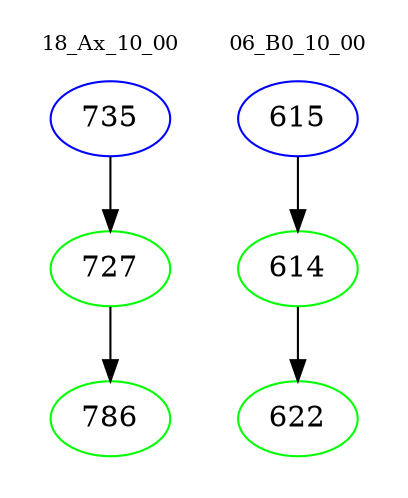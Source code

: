 digraph{
subgraph cluster_0 {
color = white
label = "18_Ax_10_00";
fontsize=10;
T0_735 [label="735", color="blue"]
T0_735 -> T0_727 [color="black"]
T0_727 [label="727", color="green"]
T0_727 -> T0_786 [color="black"]
T0_786 [label="786", color="green"]
}
subgraph cluster_1 {
color = white
label = "06_B0_10_00";
fontsize=10;
T1_615 [label="615", color="blue"]
T1_615 -> T1_614 [color="black"]
T1_614 [label="614", color="green"]
T1_614 -> T1_622 [color="black"]
T1_622 [label="622", color="green"]
}
}
